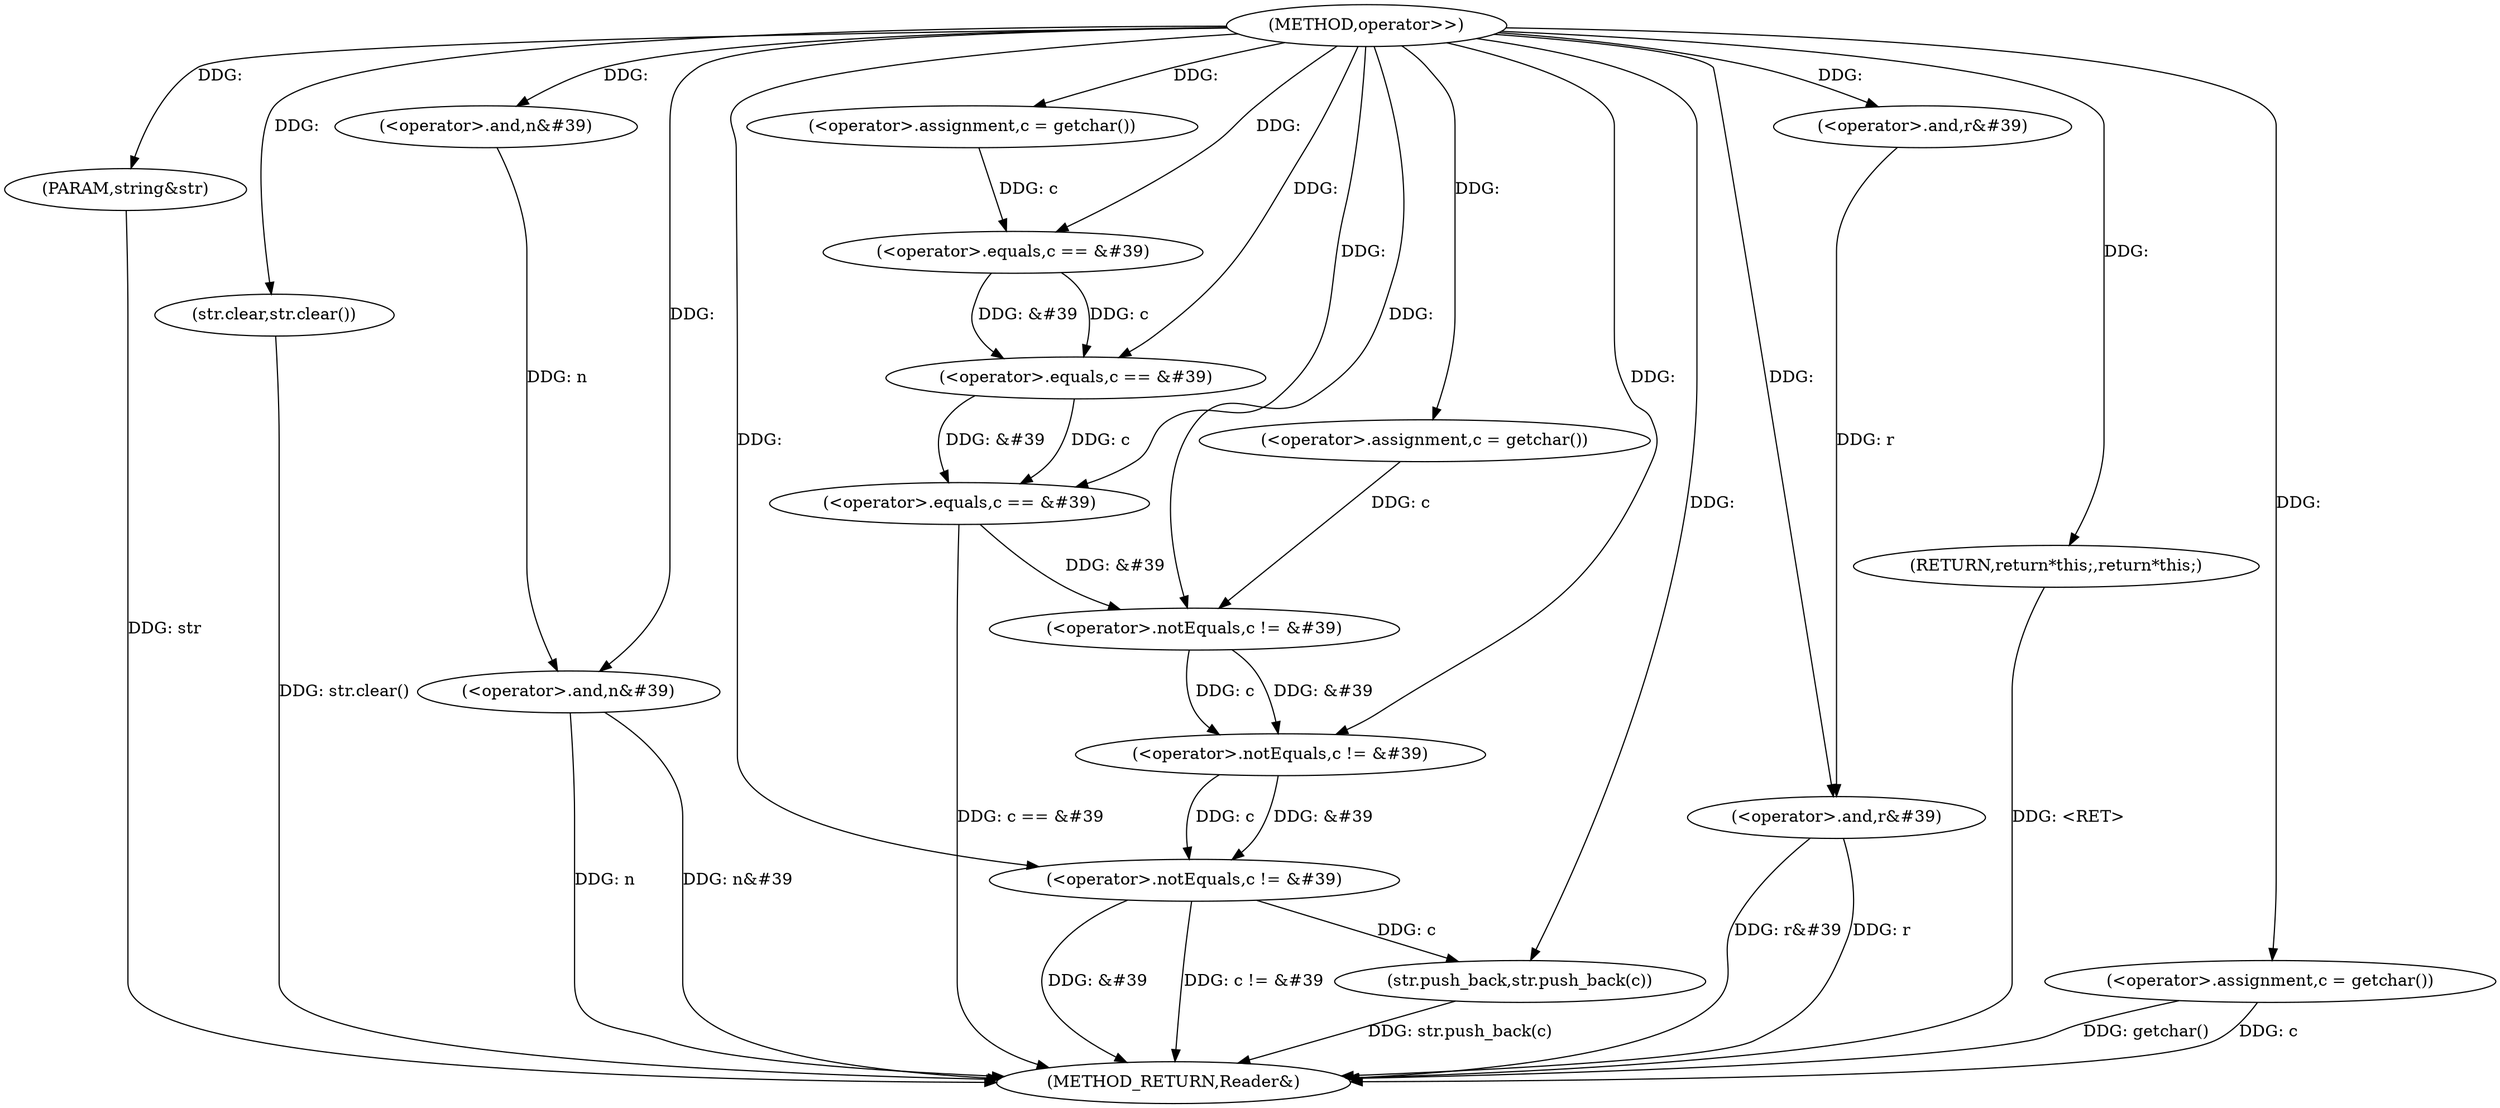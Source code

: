 digraph "operator>>" {  
"1000761" [label = "(METHOD,operator>>)" ]
"1000821" [label = "(METHOD_RETURN,Reader&)" ]
"1000762" [label = "(PARAM,string&str)" ]
"1000764" [label = "(str.clear,str.clear())" ]
"1000766" [label = "(<operator>.assignment,c = getchar())" ]
"1000769" [label = "(<operator>.equals,c == &#39)" ]
"1000773" [label = "(<operator>.and,n&#39)" ]
"1000776" [label = "(<operator>.equals,c == &#39)" ]
"1000782" [label = "(<operator>.equals,c == &#39)" ]
"1000786" [label = "(<operator>.and,r&#39)" ]
"1000789" [label = "(<operator>.assignment,c = getchar())" ]
"1000792" [label = "(<operator>.notEquals,c != &#39)" ]
"1000796" [label = "(<operator>.and,n&#39)" ]
"1000799" [label = "(<operator>.notEquals,c != &#39)" ]
"1000805" [label = "(<operator>.notEquals,c != &#39)" ]
"1000809" [label = "(<operator>.and,r&#39)" ]
"1000818" [label = "(RETURN,return*this;,return*this;)" ]
"1000813" [label = "(str.push_back,str.push_back(c))" ]
"1000815" [label = "(<operator>.assignment,c = getchar())" ]
  "1000762" -> "1000821"  [ label = "DDG: str"] 
  "1000764" -> "1000821"  [ label = "DDG: str.clear()"] 
  "1000782" -> "1000821"  [ label = "DDG: c == &#39"] 
  "1000796" -> "1000821"  [ label = "DDG: n"] 
  "1000796" -> "1000821"  [ label = "DDG: n&#39"] 
  "1000805" -> "1000821"  [ label = "DDG: &#39"] 
  "1000805" -> "1000821"  [ label = "DDG: c != &#39"] 
  "1000809" -> "1000821"  [ label = "DDG: r"] 
  "1000809" -> "1000821"  [ label = "DDG: r&#39"] 
  "1000813" -> "1000821"  [ label = "DDG: str.push_back(c)"] 
  "1000815" -> "1000821"  [ label = "DDG: c"] 
  "1000815" -> "1000821"  [ label = "DDG: getchar()"] 
  "1000818" -> "1000821"  [ label = "DDG: <RET>"] 
  "1000761" -> "1000762"  [ label = "DDG: "] 
  "1000761" -> "1000764"  [ label = "DDG: "] 
  "1000761" -> "1000766"  [ label = "DDG: "] 
  "1000761" -> "1000789"  [ label = "DDG: "] 
  "1000761" -> "1000818"  [ label = "DDG: "] 
  "1000766" -> "1000769"  [ label = "DDG: c"] 
  "1000761" -> "1000769"  [ label = "DDG: "] 
  "1000761" -> "1000773"  [ label = "DDG: "] 
  "1000769" -> "1000776"  [ label = "DDG: c"] 
  "1000761" -> "1000776"  [ label = "DDG: "] 
  "1000769" -> "1000776"  [ label = "DDG: &#39"] 
  "1000776" -> "1000782"  [ label = "DDG: c"] 
  "1000761" -> "1000782"  [ label = "DDG: "] 
  "1000776" -> "1000782"  [ label = "DDG: &#39"] 
  "1000761" -> "1000786"  [ label = "DDG: "] 
  "1000789" -> "1000792"  [ label = "DDG: c"] 
  "1000761" -> "1000792"  [ label = "DDG: "] 
  "1000782" -> "1000792"  [ label = "DDG: &#39"] 
  "1000773" -> "1000796"  [ label = "DDG: n"] 
  "1000761" -> "1000796"  [ label = "DDG: "] 
  "1000792" -> "1000799"  [ label = "DDG: c"] 
  "1000761" -> "1000799"  [ label = "DDG: "] 
  "1000792" -> "1000799"  [ label = "DDG: &#39"] 
  "1000799" -> "1000805"  [ label = "DDG: c"] 
  "1000761" -> "1000805"  [ label = "DDG: "] 
  "1000799" -> "1000805"  [ label = "DDG: &#39"] 
  "1000786" -> "1000809"  [ label = "DDG: r"] 
  "1000761" -> "1000809"  [ label = "DDG: "] 
  "1000761" -> "1000815"  [ label = "DDG: "] 
  "1000805" -> "1000813"  [ label = "DDG: c"] 
  "1000761" -> "1000813"  [ label = "DDG: "] 
}

